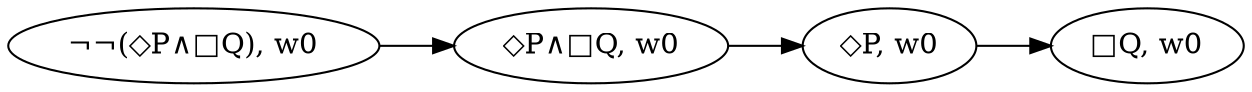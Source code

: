 digraph {
    rankdir = "LR";
    ranksep = 0.5;
    a [label="¬¬(◇P∧□Q), w0"];
    b [label="◇P∧□Q, w0"];
    c [label="◇P, w0"];
    d [label="□Q, w0"];
    a->b;b->c;c->d;
}
